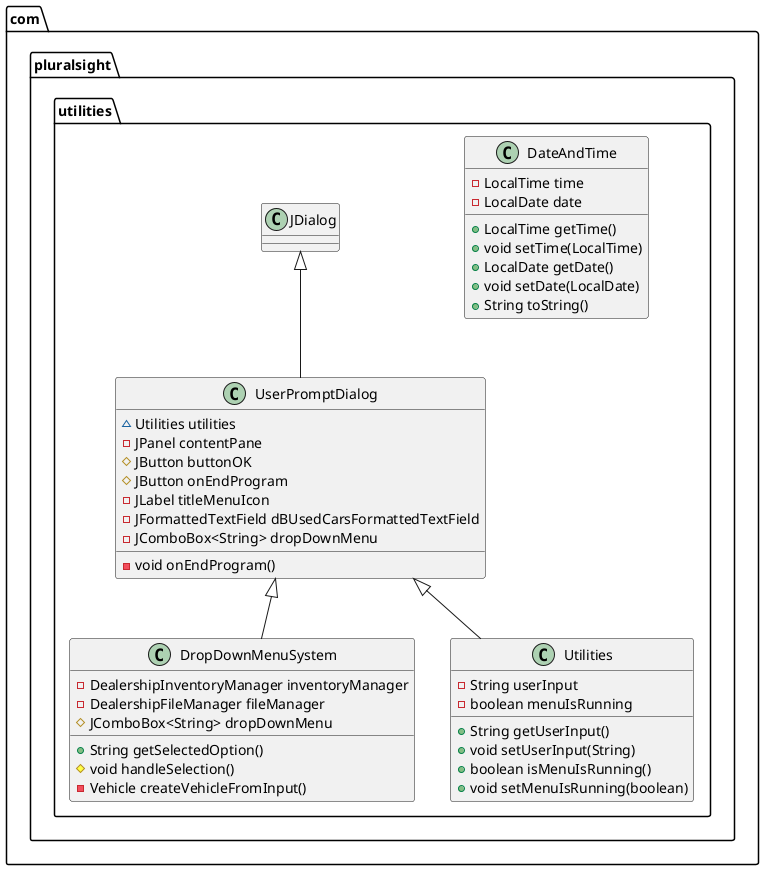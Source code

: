 @startuml
class com.pluralsight.utilities.UserPromptDialog {
~ Utilities utilities
- JPanel contentPane
# JButton buttonOK
# JButton onEndProgram
- JLabel titleMenuIcon
- JFormattedTextField dBUsedCarsFormattedTextField
- JComboBox<String> dropDownMenu
- void onEndProgram()
}


class com.pluralsight.utilities.DropDownMenuSystem {
- DealershipInventoryManager inventoryManager
- DealershipFileManager fileManager
# JComboBox<String> dropDownMenu
+ String getSelectedOption()
# void handleSelection()
- Vehicle createVehicleFromInput()
}


class com.pluralsight.utilities.Utilities {
- String userInput
- boolean menuIsRunning
+ String getUserInput()
+ void setUserInput(String)
+ boolean isMenuIsRunning()
+ void setMenuIsRunning(boolean)
}


class com.pluralsight.utilities.DateAndTime {
- LocalTime time
- LocalDate date
+ LocalTime getTime()
+ void setTime(LocalTime)
+ LocalDate getDate()
+ void setDate(LocalDate)
+ String toString()
}




com.pluralsight.utilities.JDialog <|-- com.pluralsight.utilities.UserPromptDialog
com.pluralsight.utilities.UserPromptDialog <|-- com.pluralsight.utilities.DropDownMenuSystem
com.pluralsight.utilities.UserPromptDialog <|-- com.pluralsight.utilities.Utilities
@enduml